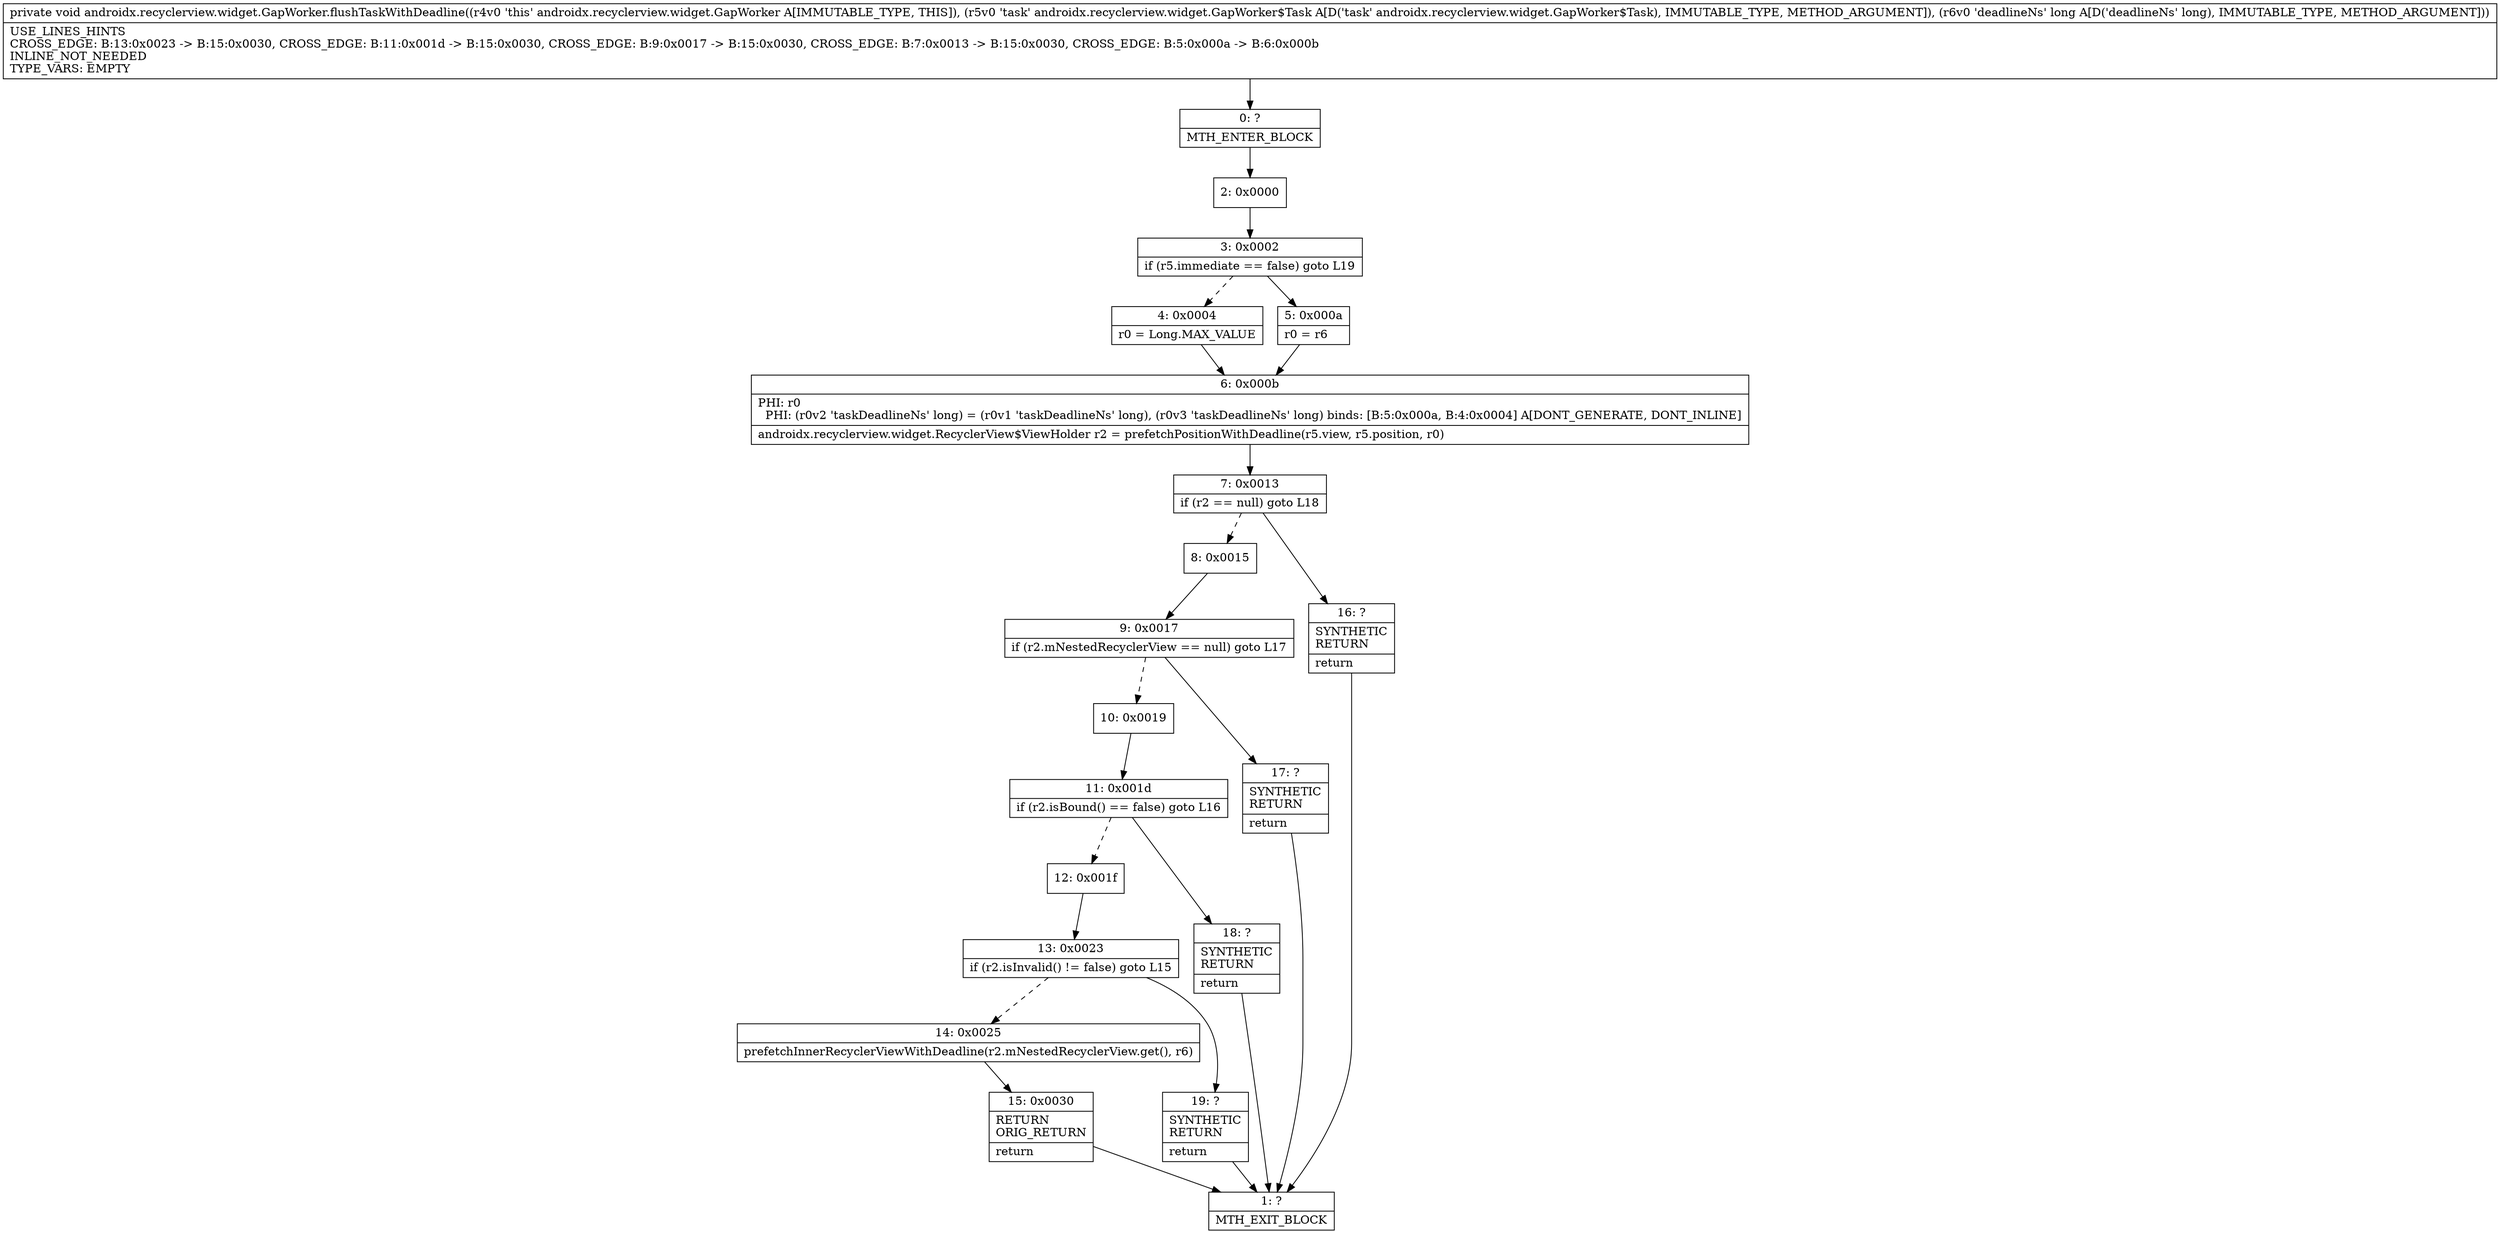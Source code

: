 digraph "CFG forandroidx.recyclerview.widget.GapWorker.flushTaskWithDeadline(Landroidx\/recyclerview\/widget\/GapWorker$Task;J)V" {
Node_0 [shape=record,label="{0\:\ ?|MTH_ENTER_BLOCK\l}"];
Node_2 [shape=record,label="{2\:\ 0x0000}"];
Node_3 [shape=record,label="{3\:\ 0x0002|if (r5.immediate == false) goto L19\l}"];
Node_4 [shape=record,label="{4\:\ 0x0004|r0 = Long.MAX_VALUE\l}"];
Node_6 [shape=record,label="{6\:\ 0x000b|PHI: r0 \l  PHI: (r0v2 'taskDeadlineNs' long) = (r0v1 'taskDeadlineNs' long), (r0v3 'taskDeadlineNs' long) binds: [B:5:0x000a, B:4:0x0004] A[DONT_GENERATE, DONT_INLINE]\l|androidx.recyclerview.widget.RecyclerView$ViewHolder r2 = prefetchPositionWithDeadline(r5.view, r5.position, r0)\l}"];
Node_7 [shape=record,label="{7\:\ 0x0013|if (r2 == null) goto L18\l}"];
Node_8 [shape=record,label="{8\:\ 0x0015}"];
Node_9 [shape=record,label="{9\:\ 0x0017|if (r2.mNestedRecyclerView == null) goto L17\l}"];
Node_10 [shape=record,label="{10\:\ 0x0019}"];
Node_11 [shape=record,label="{11\:\ 0x001d|if (r2.isBound() == false) goto L16\l}"];
Node_12 [shape=record,label="{12\:\ 0x001f}"];
Node_13 [shape=record,label="{13\:\ 0x0023|if (r2.isInvalid() != false) goto L15\l}"];
Node_14 [shape=record,label="{14\:\ 0x0025|prefetchInnerRecyclerViewWithDeadline(r2.mNestedRecyclerView.get(), r6)\l}"];
Node_15 [shape=record,label="{15\:\ 0x0030|RETURN\lORIG_RETURN\l|return\l}"];
Node_1 [shape=record,label="{1\:\ ?|MTH_EXIT_BLOCK\l}"];
Node_19 [shape=record,label="{19\:\ ?|SYNTHETIC\lRETURN\l|return\l}"];
Node_18 [shape=record,label="{18\:\ ?|SYNTHETIC\lRETURN\l|return\l}"];
Node_17 [shape=record,label="{17\:\ ?|SYNTHETIC\lRETURN\l|return\l}"];
Node_16 [shape=record,label="{16\:\ ?|SYNTHETIC\lRETURN\l|return\l}"];
Node_5 [shape=record,label="{5\:\ 0x000a|r0 = r6\l}"];
MethodNode[shape=record,label="{private void androidx.recyclerview.widget.GapWorker.flushTaskWithDeadline((r4v0 'this' androidx.recyclerview.widget.GapWorker A[IMMUTABLE_TYPE, THIS]), (r5v0 'task' androidx.recyclerview.widget.GapWorker$Task A[D('task' androidx.recyclerview.widget.GapWorker$Task), IMMUTABLE_TYPE, METHOD_ARGUMENT]), (r6v0 'deadlineNs' long A[D('deadlineNs' long), IMMUTABLE_TYPE, METHOD_ARGUMENT]))  | USE_LINES_HINTS\lCROSS_EDGE: B:13:0x0023 \-\> B:15:0x0030, CROSS_EDGE: B:11:0x001d \-\> B:15:0x0030, CROSS_EDGE: B:9:0x0017 \-\> B:15:0x0030, CROSS_EDGE: B:7:0x0013 \-\> B:15:0x0030, CROSS_EDGE: B:5:0x000a \-\> B:6:0x000b\lINLINE_NOT_NEEDED\lTYPE_VARS: EMPTY\l}"];
MethodNode -> Node_0;Node_0 -> Node_2;
Node_2 -> Node_3;
Node_3 -> Node_4[style=dashed];
Node_3 -> Node_5;
Node_4 -> Node_6;
Node_6 -> Node_7;
Node_7 -> Node_8[style=dashed];
Node_7 -> Node_16;
Node_8 -> Node_9;
Node_9 -> Node_10[style=dashed];
Node_9 -> Node_17;
Node_10 -> Node_11;
Node_11 -> Node_12[style=dashed];
Node_11 -> Node_18;
Node_12 -> Node_13;
Node_13 -> Node_14[style=dashed];
Node_13 -> Node_19;
Node_14 -> Node_15;
Node_15 -> Node_1;
Node_19 -> Node_1;
Node_18 -> Node_1;
Node_17 -> Node_1;
Node_16 -> Node_1;
Node_5 -> Node_6;
}

